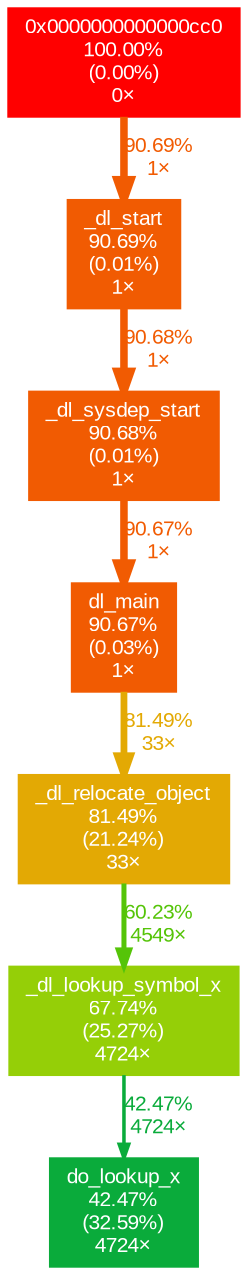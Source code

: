 digraph {
	graph [ranksep=0.25, fontname=Arial, nodesep=0.125];
	node [fontname=Arial, style=filled, height=0, width=0, shape=box, fontcolor=white];
	edge [fontname=Arial];
	"_dl_sysdep_start" [color="#f15b02", fontcolor="#ffffff", fontsize="10.00", label="_dl_sysdep_start\n90.68%\n(0.01%)\n1×"];
	"_dl_sysdep_start" -> "dl_main" [color="#f15b02", label="90.67%\n1×", arrowsize="0.95", fontsize="10.00", fontcolor="#f15b02", labeldistance="3.63", penwidth="3.63"];
	"dl_main" [color="#f15b02", fontcolor="#ffffff", fontsize="10.00", label="dl_main\n90.67%\n(0.03%)\n1×"];
	"dl_main" -> "_dl_relocate_object" [color="#e3a904", label="81.49%\n33×", arrowsize="0.90", fontsize="10.00", fontcolor="#e3a904", labeldistance="3.26", penwidth="3.26"];
	"_dl_start" [color="#f15b02", fontcolor="#ffffff", fontsize="10.00", label="_dl_start\n90.69%\n(0.01%)\n1×"];
	"_dl_start" -> "_dl_sysdep_start" [color="#f15b02", label="90.68%\n1×", arrowsize="0.95", fontsize="10.00", fontcolor="#f15b02", labeldistance="3.63", penwidth="3.63"];
	"do_lookup_x" [color="#0aab3b", fontcolor="#ffffff", fontsize="10.00", label="do_lookup_x\n42.47%\n(32.59%)\n4724×"];
	"_dl_lookup_symbol_x" [color="#95cf07", fontcolor="#ffffff", fontsize="10.00", label="_dl_lookup_symbol_x\n67.74%\n(25.27%)\n4724×"];
	"_dl_lookup_symbol_x" -> "do_lookup_x" [color="#0aab3b", label="42.47%\n4724×", arrowsize="0.65", fontsize="10.00", fontcolor="#0aab3b", labeldistance="1.70", penwidth="1.70"];
	"0x0000000000000cc0" [color="#ff0000", fontcolor="#ffffff", fontsize="10.00", label="0x0000000000000cc0\n100.00%\n(0.00%)\n0×"];
	"0x0000000000000cc0" -> "_dl_start" [color="#f15b02", label="90.69%\n1×", arrowsize="0.95", fontsize="10.00", fontcolor="#f15b02", labeldistance="3.63", penwidth="3.63"];
	"_dl_relocate_object" [color="#e3a904", fontcolor="#ffffff", fontsize="10.00", label="_dl_relocate_object\n81.49%\n(21.24%)\n33×"];
	"_dl_relocate_object" -> "_dl_lookup_symbol_x" [color="#55c408", label="60.23%\n4549×", arrowsize="0.78", fontsize="10.00", fontcolor="#55c408", labeldistance="2.41", penwidth="2.41"];
}

